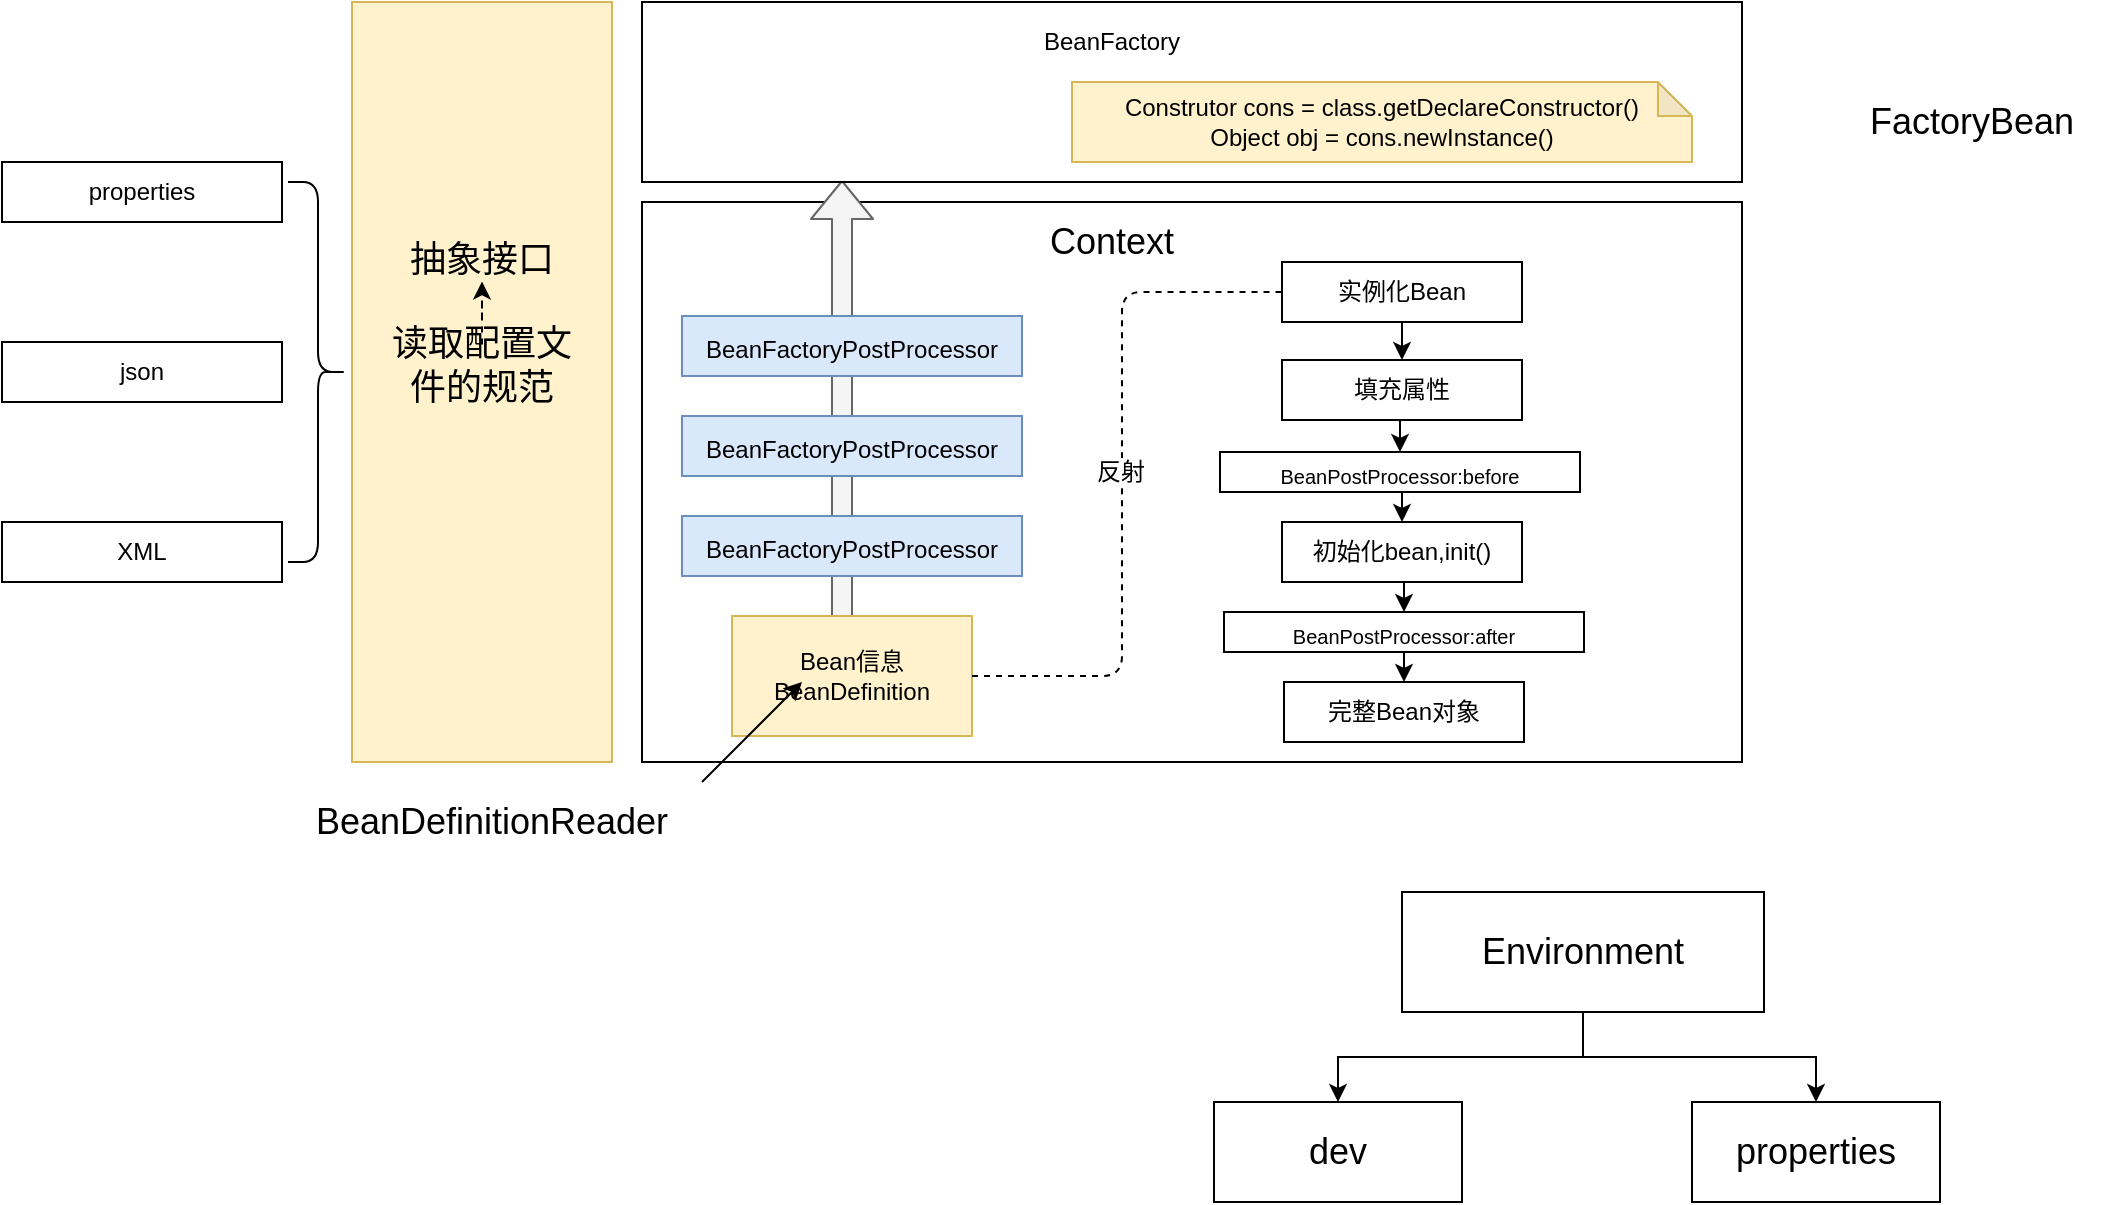 <mxfile version="14.9.4" type="github">
  <diagram id="Z3F_tw3M94czRbGclj0P" name="Page-1">
    <mxGraphModel dx="1422" dy="794" grid="1" gridSize="10" guides="1" tooltips="1" connect="1" arrows="1" fold="1" page="1" pageScale="1" pageWidth="827" pageHeight="1169" math="0" shadow="0">
      <root>
        <mxCell id="0" />
        <mxCell id="1" parent="0" />
        <mxCell id="5_GDiPNU9crS0oqPosvT-9" value="" style="rounded=0;whiteSpace=wrap;html=1;fontSize=18;" vertex="1" parent="1">
          <mxGeometry x="360" y="210" width="550" height="280" as="geometry" />
        </mxCell>
        <mxCell id="5_GDiPNU9crS0oqPosvT-41" value="" style="shape=flexArrow;endArrow=classic;html=1;fontSize=18;fillColor=#f5f5f5;strokeColor=#666666;" edge="1" parent="1">
          <mxGeometry width="50" height="50" relative="1" as="geometry">
            <mxPoint x="460" y="420" as="sourcePoint" />
            <mxPoint x="460" y="199" as="targetPoint" />
          </mxGeometry>
        </mxCell>
        <mxCell id="5_GDiPNU9crS0oqPosvT-1" value="XML" style="rounded=0;whiteSpace=wrap;html=1;" vertex="1" parent="1">
          <mxGeometry x="40" y="370" width="140" height="30" as="geometry" />
        </mxCell>
        <mxCell id="5_GDiPNU9crS0oqPosvT-3" value="json" style="rounded=0;whiteSpace=wrap;html=1;" vertex="1" parent="1">
          <mxGeometry x="40" y="280" width="140" height="30" as="geometry" />
        </mxCell>
        <mxCell id="5_GDiPNU9crS0oqPosvT-4" value="properties" style="rounded=0;whiteSpace=wrap;html=1;" vertex="1" parent="1">
          <mxGeometry x="40" y="190" width="140" height="30" as="geometry" />
        </mxCell>
        <mxCell id="5_GDiPNU9crS0oqPosvT-7" value="" style="shape=curlyBracket;whiteSpace=wrap;html=1;rounded=1;flipH=1;" vertex="1" parent="1">
          <mxGeometry x="183" y="200" width="30" height="190" as="geometry" />
        </mxCell>
        <mxCell id="5_GDiPNU9crS0oqPosvT-8" value="BeanDefinitionReader" style="text;html=1;strokeColor=none;fillColor=none;align=center;verticalAlign=middle;whiteSpace=wrap;rounded=0;fontSize=18;" vertex="1" parent="1">
          <mxGeometry x="215" y="510" width="140" height="20" as="geometry" />
        </mxCell>
        <mxCell id="5_GDiPNU9crS0oqPosvT-10" value="Context" style="text;html=1;strokeColor=none;fillColor=none;align=center;verticalAlign=middle;whiteSpace=wrap;rounded=0;fontSize=18;" vertex="1" parent="1">
          <mxGeometry x="575" y="220" width="40" height="20" as="geometry" />
        </mxCell>
        <mxCell id="5_GDiPNU9crS0oqPosvT-15" value="" style="group" vertex="1" connectable="0" parent="1">
          <mxGeometry x="215" y="110" width="130" height="380" as="geometry" />
        </mxCell>
        <mxCell id="5_GDiPNU9crS0oqPosvT-5" value="&lt;h2&gt;&lt;br&gt;&lt;/h2&gt;" style="rounded=0;whiteSpace=wrap;html=1;fillColor=#fff2cc;strokeColor=#d6b656;" vertex="1" parent="5_GDiPNU9crS0oqPosvT-15">
          <mxGeometry width="130" height="380.0" as="geometry" />
        </mxCell>
        <mxCell id="5_GDiPNU9crS0oqPosvT-11" value="抽象接口" style="text;html=1;strokeColor=none;fillColor=none;align=center;verticalAlign=middle;whiteSpace=wrap;rounded=0;fontSize=18;" vertex="1" parent="5_GDiPNU9crS0oqPosvT-15">
          <mxGeometry x="25" y="117.353" width="80" height="22.353" as="geometry" />
        </mxCell>
        <mxCell id="5_GDiPNU9crS0oqPosvT-40" value="" style="edgeStyle=orthogonalEdgeStyle;rounded=0;orthogonalLoop=1;jettySize=auto;html=1;dashed=1;fontSize=18;" edge="1" parent="5_GDiPNU9crS0oqPosvT-15" source="5_GDiPNU9crS0oqPosvT-12" target="5_GDiPNU9crS0oqPosvT-11">
          <mxGeometry relative="1" as="geometry" />
        </mxCell>
        <mxCell id="5_GDiPNU9crS0oqPosvT-12" value="读取配置文件的规范" style="text;html=1;strokeColor=none;fillColor=none;align=center;verticalAlign=middle;whiteSpace=wrap;rounded=0;fontSize=18;" vertex="1" parent="5_GDiPNU9crS0oqPosvT-15">
          <mxGeometry x="15" y="171.264" width="100" height="22.353" as="geometry" />
        </mxCell>
        <mxCell id="5_GDiPNU9crS0oqPosvT-17" value="" style="group" vertex="1" connectable="0" parent="1">
          <mxGeometry x="405" y="417" width="120" height="60" as="geometry" />
        </mxCell>
        <mxCell id="5_GDiPNU9crS0oqPosvT-14" value="" style="rounded=0;whiteSpace=wrap;html=1;fontSize=18;fillColor=#fff2cc;strokeColor=#d6b656;" vertex="1" parent="5_GDiPNU9crS0oqPosvT-17">
          <mxGeometry width="120" height="60" as="geometry" />
        </mxCell>
        <mxCell id="5_GDiPNU9crS0oqPosvT-16" value="Bean信息&lt;br&gt;BeanDefinition" style="text;html=1;strokeColor=none;fillColor=none;align=center;verticalAlign=middle;whiteSpace=wrap;rounded=0;fontSize=12;" vertex="1" parent="5_GDiPNU9crS0oqPosvT-17">
          <mxGeometry x="15" y="20" width="90" height="20" as="geometry" />
        </mxCell>
        <mxCell id="5_GDiPNU9crS0oqPosvT-44" style="edgeStyle=orthogonalEdgeStyle;rounded=0;orthogonalLoop=1;jettySize=auto;html=1;exitX=0.5;exitY=1;exitDx=0;exitDy=0;entryX=0.5;entryY=0;entryDx=0;entryDy=0;fontSize=18;" edge="1" parent="1" source="5_GDiPNU9crS0oqPosvT-19" target="5_GDiPNU9crS0oqPosvT-20">
          <mxGeometry relative="1" as="geometry" />
        </mxCell>
        <mxCell id="5_GDiPNU9crS0oqPosvT-19" value="实例化Bean" style="rounded=0;whiteSpace=wrap;html=1;fontSize=12;" vertex="1" parent="1">
          <mxGeometry x="680" y="240" width="120" height="30" as="geometry" />
        </mxCell>
        <mxCell id="5_GDiPNU9crS0oqPosvT-45" style="edgeStyle=orthogonalEdgeStyle;rounded=0;orthogonalLoop=1;jettySize=auto;html=1;exitX=0.5;exitY=1;exitDx=0;exitDy=0;entryX=0.5;entryY=0;entryDx=0;entryDy=0;fontSize=18;" edge="1" parent="1" source="5_GDiPNU9crS0oqPosvT-20" target="5_GDiPNU9crS0oqPosvT-42">
          <mxGeometry relative="1" as="geometry" />
        </mxCell>
        <mxCell id="5_GDiPNU9crS0oqPosvT-20" value="填充属性" style="rounded=0;whiteSpace=wrap;html=1;fontSize=12;" vertex="1" parent="1">
          <mxGeometry x="680" y="289" width="120" height="30" as="geometry" />
        </mxCell>
        <mxCell id="5_GDiPNU9crS0oqPosvT-47" style="edgeStyle=orthogonalEdgeStyle;rounded=0;orthogonalLoop=1;jettySize=auto;html=1;exitX=0.5;exitY=1;exitDx=0;exitDy=0;entryX=0.5;entryY=0;entryDx=0;entryDy=0;fontSize=18;" edge="1" parent="1" source="5_GDiPNU9crS0oqPosvT-21" target="5_GDiPNU9crS0oqPosvT-43">
          <mxGeometry relative="1" as="geometry" />
        </mxCell>
        <mxCell id="5_GDiPNU9crS0oqPosvT-21" value="初始化bean,init()" style="rounded=0;whiteSpace=wrap;html=1;fontSize=12;" vertex="1" parent="1">
          <mxGeometry x="680" y="370" width="120" height="30" as="geometry" />
        </mxCell>
        <mxCell id="5_GDiPNU9crS0oqPosvT-22" value="完整Bean对象" style="rounded=0;whiteSpace=wrap;html=1;fontSize=12;" vertex="1" parent="1">
          <mxGeometry x="681" y="450" width="120" height="30" as="geometry" />
        </mxCell>
        <mxCell id="5_GDiPNU9crS0oqPosvT-23" value="" style="endArrow=none;html=1;fontSize=12;exitX=1;exitY=0.5;exitDx=0;exitDy=0;entryX=0;entryY=0.5;entryDx=0;entryDy=0;dashed=1;" edge="1" parent="1" source="5_GDiPNU9crS0oqPosvT-14" target="5_GDiPNU9crS0oqPosvT-19">
          <mxGeometry width="50" height="50" relative="1" as="geometry">
            <mxPoint x="530" y="460" as="sourcePoint" />
            <mxPoint x="580" y="410" as="targetPoint" />
            <Array as="points">
              <mxPoint x="600" y="447" />
              <mxPoint x="600" y="255" />
            </Array>
          </mxGeometry>
        </mxCell>
        <mxCell id="5_GDiPNU9crS0oqPosvT-24" value="反射" style="edgeLabel;html=1;align=center;verticalAlign=middle;resizable=0;points=[];fontSize=12;" vertex="1" connectable="0" parent="5_GDiPNU9crS0oqPosvT-23">
          <mxGeometry x="0.021" y="1" relative="1" as="geometry">
            <mxPoint as="offset" />
          </mxGeometry>
        </mxCell>
        <mxCell id="5_GDiPNU9crS0oqPosvT-25" value="" style="rounded=0;whiteSpace=wrap;html=1;fontSize=12;" vertex="1" parent="1">
          <mxGeometry x="360" y="110" width="550" height="90" as="geometry" />
        </mxCell>
        <mxCell id="5_GDiPNU9crS0oqPosvT-26" value="BeanFactory" style="text;html=1;strokeColor=none;fillColor=none;align=center;verticalAlign=middle;whiteSpace=wrap;rounded=0;fontSize=12;" vertex="1" parent="1">
          <mxGeometry x="575" y="120" width="40" height="20" as="geometry" />
        </mxCell>
        <mxCell id="5_GDiPNU9crS0oqPosvT-30" value="Construtor cons = class.getDeclareConstructor()&lt;br&gt;Object obj = cons.newInstance()" style="shape=note;whiteSpace=wrap;html=1;backgroundOutline=1;darkOpacity=0.05;fontSize=12;size=17;fillColor=#fff2cc;strokeColor=#d6b656;" vertex="1" parent="1">
          <mxGeometry x="575" y="150" width="310" height="40" as="geometry" />
        </mxCell>
        <mxCell id="5_GDiPNU9crS0oqPosvT-31" value="FactoryBean" style="text;html=1;strokeColor=none;fillColor=none;align=center;verticalAlign=middle;whiteSpace=wrap;rounded=0;fontSize=18;" vertex="1" parent="1">
          <mxGeometry x="950" y="160" width="150" height="20" as="geometry" />
        </mxCell>
        <mxCell id="5_GDiPNU9crS0oqPosvT-32" value="&lt;font style=&quot;font-size: 12px&quot;&gt;BeanFactoryPostProcessor&lt;/font&gt;" style="rounded=0;whiteSpace=wrap;html=1;fontSize=18;fillColor=#dae8fc;strokeColor=#6c8ebf;" vertex="1" parent="1">
          <mxGeometry x="380" y="367" width="170" height="30" as="geometry" />
        </mxCell>
        <mxCell id="5_GDiPNU9crS0oqPosvT-33" value="&lt;font style=&quot;font-size: 12px&quot;&gt;BeanFactoryPostProcessor&lt;/font&gt;" style="rounded=0;whiteSpace=wrap;html=1;fontSize=18;fillColor=#dae8fc;strokeColor=#6c8ebf;" vertex="1" parent="1">
          <mxGeometry x="380" y="317" width="170" height="30" as="geometry" />
        </mxCell>
        <mxCell id="5_GDiPNU9crS0oqPosvT-34" value="&lt;font style=&quot;font-size: 12px&quot;&gt;BeanFactoryPostProcessor&lt;/font&gt;" style="rounded=0;whiteSpace=wrap;html=1;fontSize=18;fillColor=#dae8fc;strokeColor=#6c8ebf;" vertex="1" parent="1">
          <mxGeometry x="380" y="267" width="170" height="30" as="geometry" />
        </mxCell>
        <mxCell id="5_GDiPNU9crS0oqPosvT-46" style="edgeStyle=orthogonalEdgeStyle;rounded=0;orthogonalLoop=1;jettySize=auto;html=1;exitX=0.5;exitY=1;exitDx=0;exitDy=0;entryX=0.5;entryY=0;entryDx=0;entryDy=0;fontSize=18;" edge="1" parent="1" source="5_GDiPNU9crS0oqPosvT-42" target="5_GDiPNU9crS0oqPosvT-21">
          <mxGeometry relative="1" as="geometry" />
        </mxCell>
        <mxCell id="5_GDiPNU9crS0oqPosvT-42" value="&lt;font style=&quot;font-size: 10px&quot;&gt;BeanPostProcessor:before&lt;/font&gt;" style="rounded=0;whiteSpace=wrap;html=1;fontSize=18;" vertex="1" parent="1">
          <mxGeometry x="649" y="335" width="180" height="20" as="geometry" />
        </mxCell>
        <mxCell id="5_GDiPNU9crS0oqPosvT-48" style="edgeStyle=orthogonalEdgeStyle;rounded=0;orthogonalLoop=1;jettySize=auto;html=1;exitX=0.5;exitY=1;exitDx=0;exitDy=0;entryX=0.5;entryY=0;entryDx=0;entryDy=0;fontSize=18;" edge="1" parent="1" source="5_GDiPNU9crS0oqPosvT-43" target="5_GDiPNU9crS0oqPosvT-22">
          <mxGeometry relative="1" as="geometry" />
        </mxCell>
        <mxCell id="5_GDiPNU9crS0oqPosvT-43" value="&lt;font style=&quot;font-size: 10px&quot;&gt;BeanPostProcessor:after&lt;/font&gt;" style="rounded=0;whiteSpace=wrap;html=1;fontSize=18;" vertex="1" parent="1">
          <mxGeometry x="651" y="415" width="180" height="20" as="geometry" />
        </mxCell>
        <mxCell id="5_GDiPNU9crS0oqPosvT-56" style="edgeStyle=orthogonalEdgeStyle;rounded=0;orthogonalLoop=1;jettySize=auto;html=1;exitX=0.5;exitY=1;exitDx=0;exitDy=0;entryX=0.5;entryY=0;entryDx=0;entryDy=0;fontSize=18;" edge="1" parent="1" source="5_GDiPNU9crS0oqPosvT-51" target="5_GDiPNU9crS0oqPosvT-52">
          <mxGeometry relative="1" as="geometry" />
        </mxCell>
        <mxCell id="5_GDiPNU9crS0oqPosvT-57" style="edgeStyle=orthogonalEdgeStyle;rounded=0;orthogonalLoop=1;jettySize=auto;html=1;exitX=0.5;exitY=1;exitDx=0;exitDy=0;entryX=0.5;entryY=0;entryDx=0;entryDy=0;fontSize=18;" edge="1" parent="1" source="5_GDiPNU9crS0oqPosvT-51" target="5_GDiPNU9crS0oqPosvT-53">
          <mxGeometry relative="1" as="geometry" />
        </mxCell>
        <mxCell id="5_GDiPNU9crS0oqPosvT-51" value="Environment" style="rounded=0;whiteSpace=wrap;html=1;fontSize=18;" vertex="1" parent="1">
          <mxGeometry x="740" y="555" width="181" height="60" as="geometry" />
        </mxCell>
        <mxCell id="5_GDiPNU9crS0oqPosvT-52" value="dev" style="rounded=0;whiteSpace=wrap;html=1;fontSize=18;" vertex="1" parent="1">
          <mxGeometry x="646" y="660" width="124" height="50" as="geometry" />
        </mxCell>
        <mxCell id="5_GDiPNU9crS0oqPosvT-53" value="properties" style="rounded=0;whiteSpace=wrap;html=1;fontSize=18;" vertex="1" parent="1">
          <mxGeometry x="885" y="660" width="124" height="50" as="geometry" />
        </mxCell>
        <mxCell id="5_GDiPNU9crS0oqPosvT-55" value="" style="endArrow=classic;html=1;fontSize=18;" edge="1" parent="1">
          <mxGeometry width="50" height="50" relative="1" as="geometry">
            <mxPoint x="390" y="500" as="sourcePoint" />
            <mxPoint x="440" y="450" as="targetPoint" />
          </mxGeometry>
        </mxCell>
      </root>
    </mxGraphModel>
  </diagram>
</mxfile>
